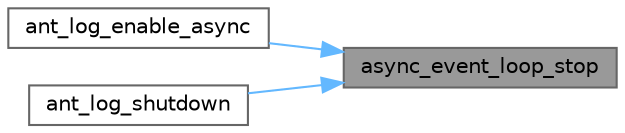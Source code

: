 digraph "async_event_loop_stop"
{
 // LATEX_PDF_SIZE
  bgcolor="transparent";
  edge [fontname=Helvetica,fontsize=10,labelfontname=Helvetica,labelfontsize=10];
  node [fontname=Helvetica,fontsize=10,shape=box,height=0.2,width=0.4];
  rankdir="RL";
  Node1 [id="Node000001",label="async_event_loop_stop",height=0.2,width=0.4,color="gray40", fillcolor="grey60", style="filled", fontcolor="black",tooltip="Остановить event loop и освободить ресурсы"];
  Node1 -> Node2 [id="edge1_Node000001_Node000002",dir="back",color="steelblue1",style="solid",tooltip=" "];
  Node2 [id="Node000002",label="ant_log_enable_async",height=0.2,width=0.4,color="grey40", fillcolor="white", style="filled",URL="$group___ant_logger.html#ga1f76a3ecf536cfb2681828f6b8941835",tooltip="Включить или отключить асинхронный режим логирования."];
  Node1 -> Node3 [id="edge2_Node000001_Node000003",dir="back",color="steelblue1",style="solid",tooltip=" "];
  Node3 [id="Node000003",label="ant_log_shutdown",height=0.2,width=0.4,color="grey40", fillcolor="white", style="filled",URL="$group___ant_logger.html#ga0d13b320d5c91e58632c230243f00bb8",tooltip="Завершение работы логгера, освобождение ресурсов."];
}
